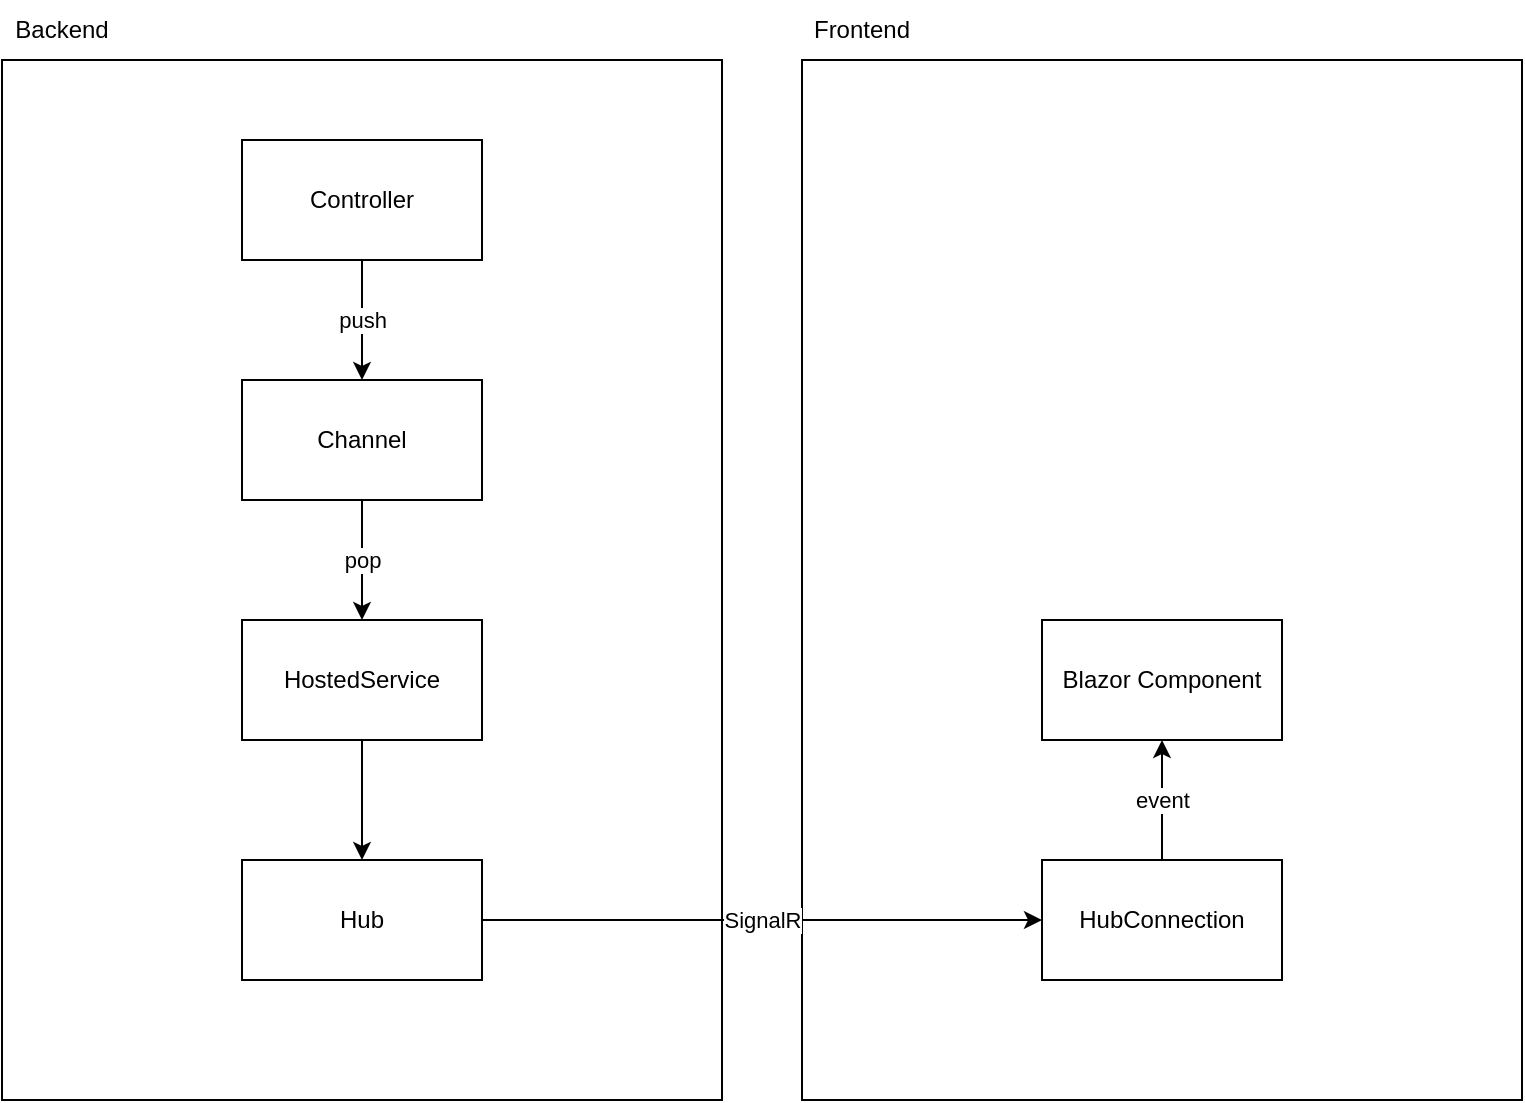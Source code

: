 <mxfile>
    <diagram id="OovFOzXeQpjiepA-YJJ8" name="Page-1">
        <mxGraphModel dx="1704" dy="1139" grid="1" gridSize="10" guides="1" tooltips="1" connect="1" arrows="1" fold="1" page="1" pageScale="1" pageWidth="850" pageHeight="1100" math="0" shadow="0">
            <root>
                <mxCell id="0"/>
                <mxCell id="1" parent="0"/>
                <mxCell id="2" value="" style="rounded=0;whiteSpace=wrap;html=1;" vertex="1" parent="1">
                    <mxGeometry x="40" y="80" width="360" height="520" as="geometry"/>
                </mxCell>
                <mxCell id="3" value="Backend" style="text;html=1;strokeColor=none;fillColor=none;align=center;verticalAlign=middle;whiteSpace=wrap;rounded=0;" vertex="1" parent="1">
                    <mxGeometry x="40" y="50" width="60" height="30" as="geometry"/>
                </mxCell>
                <mxCell id="4" value="Frontend" style="text;html=1;strokeColor=none;fillColor=none;align=center;verticalAlign=middle;whiteSpace=wrap;rounded=0;" vertex="1" parent="1">
                    <mxGeometry x="440" y="50" width="60" height="30" as="geometry"/>
                </mxCell>
                <mxCell id="5" value="" style="rounded=0;whiteSpace=wrap;html=1;" vertex="1" parent="1">
                    <mxGeometry x="440" y="80" width="360" height="520" as="geometry"/>
                </mxCell>
                <mxCell id="14" value="SignalR" style="edgeStyle=none;html=1;exitX=1;exitY=0.5;exitDx=0;exitDy=0;entryX=0;entryY=0.5;entryDx=0;entryDy=0;" edge="1" parent="1" source="6" target="13">
                    <mxGeometry relative="1" as="geometry"/>
                </mxCell>
                <mxCell id="6" value="Hub" style="rounded=0;whiteSpace=wrap;html=1;" vertex="1" parent="1">
                    <mxGeometry x="160" y="480" width="120" height="60" as="geometry"/>
                </mxCell>
                <mxCell id="11" value="pop" style="edgeStyle=none;html=1;exitX=0.5;exitY=1;exitDx=0;exitDy=0;entryX=0.5;entryY=0;entryDx=0;entryDy=0;" edge="1" parent="1" source="7" target="10">
                    <mxGeometry relative="1" as="geometry"/>
                </mxCell>
                <mxCell id="7" value="Channel" style="rounded=0;whiteSpace=wrap;html=1;" vertex="1" parent="1">
                    <mxGeometry x="160" y="240" width="120" height="60" as="geometry"/>
                </mxCell>
                <mxCell id="9" value="push" style="edgeStyle=none;html=1;" edge="1" parent="1" source="8" target="7">
                    <mxGeometry relative="1" as="geometry"/>
                </mxCell>
                <mxCell id="8" value="Controller" style="rounded=0;whiteSpace=wrap;html=1;" vertex="1" parent="1">
                    <mxGeometry x="160" y="120" width="120" height="60" as="geometry"/>
                </mxCell>
                <mxCell id="12" value="" style="edgeStyle=none;html=1;exitX=0.5;exitY=1;exitDx=0;exitDy=0;entryX=0.5;entryY=0;entryDx=0;entryDy=0;" edge="1" parent="1" source="10" target="6">
                    <mxGeometry relative="1" as="geometry"/>
                </mxCell>
                <mxCell id="10" value="HostedService" style="rounded=0;whiteSpace=wrap;html=1;" vertex="1" parent="1">
                    <mxGeometry x="160" y="360" width="120" height="60" as="geometry"/>
                </mxCell>
                <mxCell id="16" value="event" style="edgeStyle=none;html=1;" edge="1" parent="1" source="13" target="15">
                    <mxGeometry relative="1" as="geometry"/>
                </mxCell>
                <mxCell id="13" value="HubConnection" style="rounded=0;whiteSpace=wrap;html=1;" vertex="1" parent="1">
                    <mxGeometry x="560" y="480" width="120" height="60" as="geometry"/>
                </mxCell>
                <mxCell id="15" value="Blazor Component" style="rounded=0;whiteSpace=wrap;html=1;" vertex="1" parent="1">
                    <mxGeometry x="560" y="360" width="120" height="60" as="geometry"/>
                </mxCell>
            </root>
        </mxGraphModel>
    </diagram>
</mxfile>
